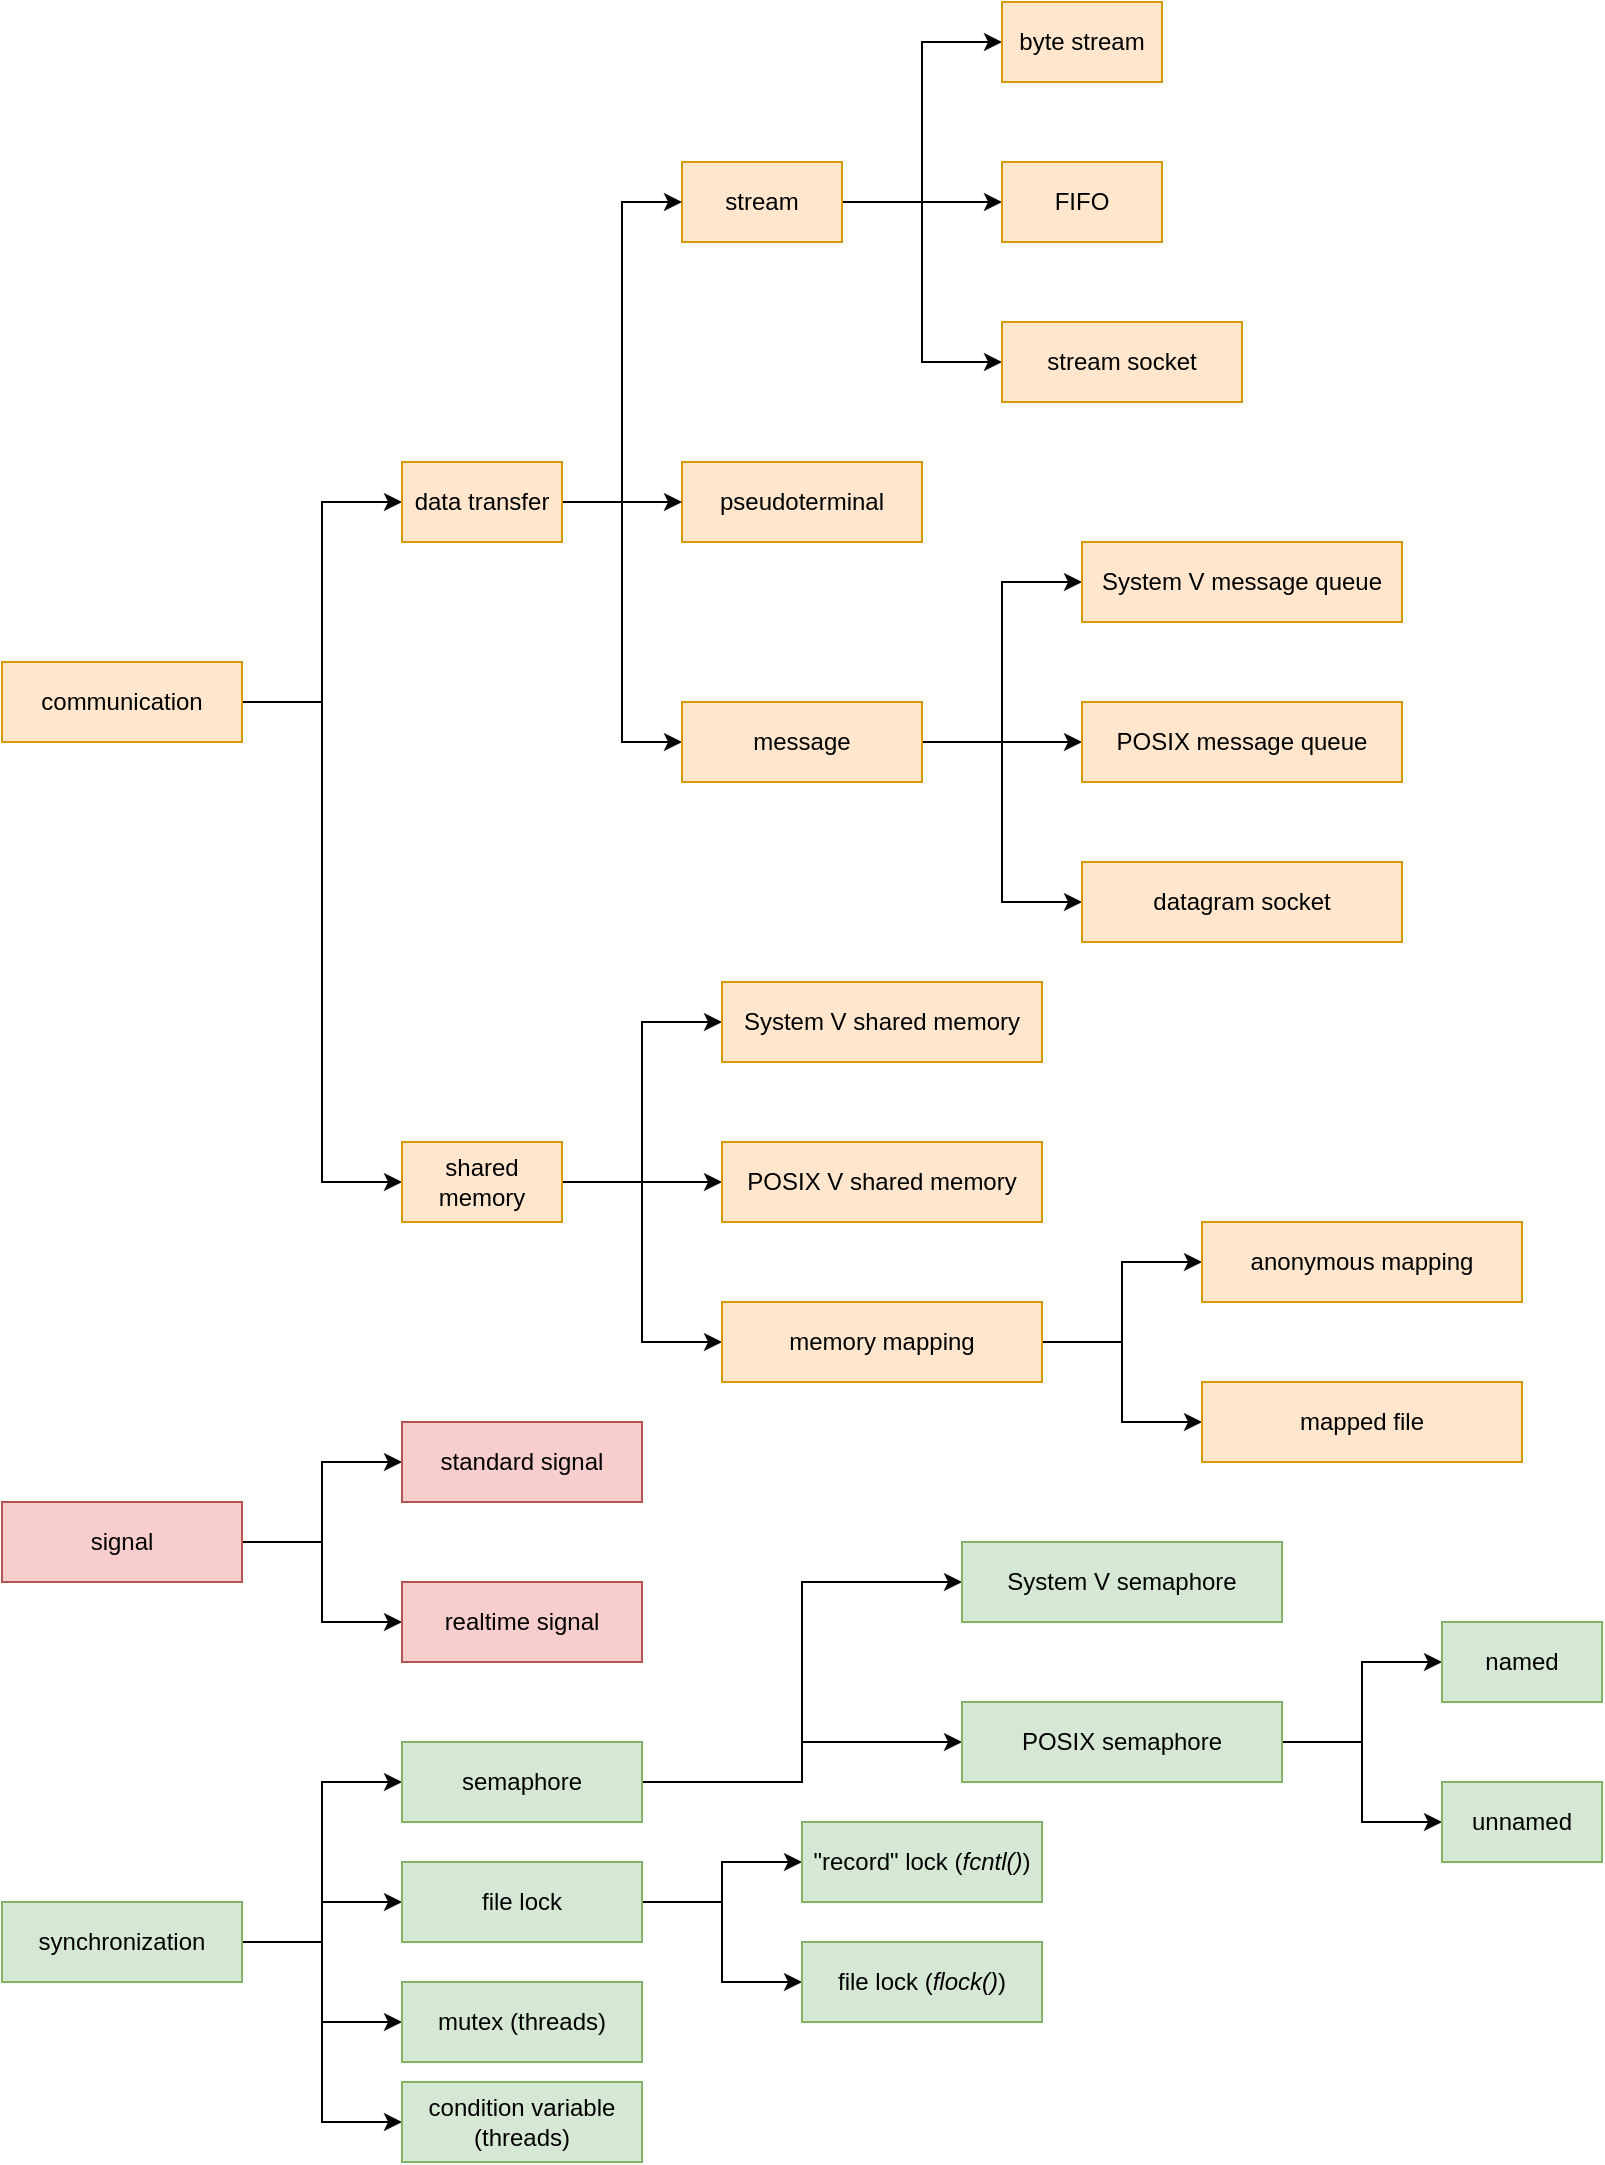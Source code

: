 <mxfile version="27.0.6">
  <diagram name="Page-1" id="MmfoblfOh-h7dYT1TMJk">
    <mxGraphModel dx="1356" dy="763" grid="1" gridSize="10" guides="1" tooltips="1" connect="1" arrows="1" fold="1" page="1" pageScale="1" pageWidth="850" pageHeight="1100" math="0" shadow="0">
      <root>
        <mxCell id="0" />
        <mxCell id="1" parent="0" />
        <mxCell id="2CDFwbdBvGOZ2KRDTeqm-11" style="edgeStyle=orthogonalEdgeStyle;rounded=0;orthogonalLoop=1;jettySize=auto;html=1;exitX=1;exitY=0.5;exitDx=0;exitDy=0;entryX=0;entryY=0.5;entryDx=0;entryDy=0;" parent="1" source="2CDFwbdBvGOZ2KRDTeqm-23" target="2CDFwbdBvGOZ2KRDTeqm-10" edge="1">
          <mxGeometry relative="1" as="geometry">
            <Array as="points">
              <mxPoint x="350" y="260" />
              <mxPoint x="350" y="380" />
            </Array>
          </mxGeometry>
        </mxCell>
        <mxCell id="2CDFwbdBvGOZ2KRDTeqm-26" style="edgeStyle=orthogonalEdgeStyle;rounded=0;orthogonalLoop=1;jettySize=auto;html=1;exitX=1;exitY=0.5;exitDx=0;exitDy=0;entryX=0;entryY=0.5;entryDx=0;entryDy=0;" parent="1" source="2CDFwbdBvGOZ2KRDTeqm-1" target="2CDFwbdBvGOZ2KRDTeqm-23" edge="1">
          <mxGeometry relative="1" as="geometry" />
        </mxCell>
        <mxCell id="2CDFwbdBvGOZ2KRDTeqm-28" style="edgeStyle=orthogonalEdgeStyle;rounded=0;orthogonalLoop=1;jettySize=auto;html=1;exitX=1;exitY=0.5;exitDx=0;exitDy=0;entryX=0;entryY=0.5;entryDx=0;entryDy=0;" parent="1" source="2CDFwbdBvGOZ2KRDTeqm-1" target="2CDFwbdBvGOZ2KRDTeqm-27" edge="1">
          <mxGeometry relative="1" as="geometry" />
        </mxCell>
        <mxCell id="2CDFwbdBvGOZ2KRDTeqm-1" value="communication" style="rounded=0;whiteSpace=wrap;html=1;fillColor=#ffe6cc;strokeColor=#d79b00;" parent="1" vertex="1">
          <mxGeometry x="40" y="340" width="120" height="40" as="geometry" />
        </mxCell>
        <mxCell id="2CDFwbdBvGOZ2KRDTeqm-7" style="edgeStyle=orthogonalEdgeStyle;rounded=0;orthogonalLoop=1;jettySize=auto;html=1;exitX=1;exitY=0.5;exitDx=0;exitDy=0;entryX=0;entryY=0.5;entryDx=0;entryDy=0;" parent="1" source="2CDFwbdBvGOZ2KRDTeqm-2" target="2CDFwbdBvGOZ2KRDTeqm-4" edge="1">
          <mxGeometry relative="1" as="geometry" />
        </mxCell>
        <mxCell id="2CDFwbdBvGOZ2KRDTeqm-13" style="edgeStyle=orthogonalEdgeStyle;rounded=0;orthogonalLoop=1;jettySize=auto;html=1;exitX=1;exitY=0.5;exitDx=0;exitDy=0;entryX=0;entryY=0.5;entryDx=0;entryDy=0;" parent="1" source="2CDFwbdBvGOZ2KRDTeqm-2" target="2CDFwbdBvGOZ2KRDTeqm-12" edge="1">
          <mxGeometry relative="1" as="geometry" />
        </mxCell>
        <mxCell id="2CDFwbdBvGOZ2KRDTeqm-16" style="edgeStyle=orthogonalEdgeStyle;rounded=0;orthogonalLoop=1;jettySize=auto;html=1;exitX=1;exitY=0.5;exitDx=0;exitDy=0;entryX=0;entryY=0.5;entryDx=0;entryDy=0;" parent="1" source="2CDFwbdBvGOZ2KRDTeqm-2" target="2CDFwbdBvGOZ2KRDTeqm-15" edge="1">
          <mxGeometry relative="1" as="geometry" />
        </mxCell>
        <mxCell id="2CDFwbdBvGOZ2KRDTeqm-2" value="stream" style="rounded=0;whiteSpace=wrap;html=1;fillColor=#ffe6cc;strokeColor=#d79b00;" parent="1" vertex="1">
          <mxGeometry x="380" y="90" width="80" height="40" as="geometry" />
        </mxCell>
        <mxCell id="2CDFwbdBvGOZ2KRDTeqm-4" value="byte stream" style="rounded=0;whiteSpace=wrap;html=1;fillColor=#ffe6cc;strokeColor=#d79b00;" parent="1" vertex="1">
          <mxGeometry x="540" y="10" width="80" height="40" as="geometry" />
        </mxCell>
        <mxCell id="2CDFwbdBvGOZ2KRDTeqm-8" value="pseudoterminal" style="rounded=0;whiteSpace=wrap;html=1;fillColor=#ffe6cc;strokeColor=#d79b00;" parent="1" vertex="1">
          <mxGeometry x="380" y="240" width="120" height="40" as="geometry" />
        </mxCell>
        <mxCell id="2CDFwbdBvGOZ2KRDTeqm-18" style="edgeStyle=orthogonalEdgeStyle;rounded=0;orthogonalLoop=1;jettySize=auto;html=1;exitX=1;exitY=0.5;exitDx=0;exitDy=0;entryX=0;entryY=0.5;entryDx=0;entryDy=0;" parent="1" source="2CDFwbdBvGOZ2KRDTeqm-10" target="2CDFwbdBvGOZ2KRDTeqm-17" edge="1">
          <mxGeometry relative="1" as="geometry" />
        </mxCell>
        <mxCell id="2CDFwbdBvGOZ2KRDTeqm-20" style="edgeStyle=orthogonalEdgeStyle;rounded=0;orthogonalLoop=1;jettySize=auto;html=1;exitX=1;exitY=0.5;exitDx=0;exitDy=0;entryX=0;entryY=0.5;entryDx=0;entryDy=0;" parent="1" source="2CDFwbdBvGOZ2KRDTeqm-10" target="2CDFwbdBvGOZ2KRDTeqm-19" edge="1">
          <mxGeometry relative="1" as="geometry" />
        </mxCell>
        <mxCell id="2CDFwbdBvGOZ2KRDTeqm-22" style="edgeStyle=orthogonalEdgeStyle;rounded=0;orthogonalLoop=1;jettySize=auto;html=1;exitX=1;exitY=0.5;exitDx=0;exitDy=0;entryX=0;entryY=0.5;entryDx=0;entryDy=0;" parent="1" source="2CDFwbdBvGOZ2KRDTeqm-10" target="2CDFwbdBvGOZ2KRDTeqm-21" edge="1">
          <mxGeometry relative="1" as="geometry" />
        </mxCell>
        <mxCell id="2CDFwbdBvGOZ2KRDTeqm-10" value="message" style="rounded=0;whiteSpace=wrap;html=1;fillColor=#ffe6cc;strokeColor=#d79b00;" parent="1" vertex="1">
          <mxGeometry x="380" y="360" width="120" height="40" as="geometry" />
        </mxCell>
        <mxCell id="2CDFwbdBvGOZ2KRDTeqm-12" value="FIFO" style="rounded=0;whiteSpace=wrap;html=1;fillColor=#ffe6cc;strokeColor=#d79b00;" parent="1" vertex="1">
          <mxGeometry x="540" y="90" width="80" height="40" as="geometry" />
        </mxCell>
        <mxCell id="2CDFwbdBvGOZ2KRDTeqm-15" value="stream socket" style="rounded=0;whiteSpace=wrap;html=1;fillColor=#ffe6cc;strokeColor=#d79b00;" parent="1" vertex="1">
          <mxGeometry x="540" y="170" width="120" height="40" as="geometry" />
        </mxCell>
        <mxCell id="2CDFwbdBvGOZ2KRDTeqm-17" value="System V message queue" style="rounded=0;whiteSpace=wrap;html=1;fillColor=#ffe6cc;strokeColor=#d79b00;" parent="1" vertex="1">
          <mxGeometry x="580" y="280" width="160" height="40" as="geometry" />
        </mxCell>
        <mxCell id="2CDFwbdBvGOZ2KRDTeqm-19" value="POSIX message queue" style="rounded=0;whiteSpace=wrap;html=1;fillColor=#ffe6cc;strokeColor=#d79b00;" parent="1" vertex="1">
          <mxGeometry x="580" y="360" width="160" height="40" as="geometry" />
        </mxCell>
        <mxCell id="2CDFwbdBvGOZ2KRDTeqm-21" value="datagram socket" style="rounded=0;whiteSpace=wrap;html=1;fillColor=#ffe6cc;strokeColor=#d79b00;" parent="1" vertex="1">
          <mxGeometry x="580" y="440" width="160" height="40" as="geometry" />
        </mxCell>
        <mxCell id="2CDFwbdBvGOZ2KRDTeqm-24" style="edgeStyle=orthogonalEdgeStyle;rounded=0;orthogonalLoop=1;jettySize=auto;html=1;exitX=1;exitY=0.5;exitDx=0;exitDy=0;entryX=0;entryY=0.5;entryDx=0;entryDy=0;" parent="1" source="2CDFwbdBvGOZ2KRDTeqm-23" target="2CDFwbdBvGOZ2KRDTeqm-2" edge="1">
          <mxGeometry relative="1" as="geometry" />
        </mxCell>
        <mxCell id="2CDFwbdBvGOZ2KRDTeqm-25" style="edgeStyle=orthogonalEdgeStyle;rounded=0;orthogonalLoop=1;jettySize=auto;html=1;exitX=1;exitY=0.5;exitDx=0;exitDy=0;entryX=0;entryY=0.5;entryDx=0;entryDy=0;" parent="1" source="2CDFwbdBvGOZ2KRDTeqm-23" target="2CDFwbdBvGOZ2KRDTeqm-8" edge="1">
          <mxGeometry relative="1" as="geometry" />
        </mxCell>
        <mxCell id="2CDFwbdBvGOZ2KRDTeqm-23" value="data transfer" style="rounded=0;whiteSpace=wrap;html=1;fillColor=#ffe6cc;strokeColor=#d79b00;" parent="1" vertex="1">
          <mxGeometry x="240" y="240" width="80" height="40" as="geometry" />
        </mxCell>
        <mxCell id="2CDFwbdBvGOZ2KRDTeqm-30" style="edgeStyle=orthogonalEdgeStyle;rounded=0;orthogonalLoop=1;jettySize=auto;html=1;exitX=1;exitY=0.5;exitDx=0;exitDy=0;entryX=0;entryY=0.5;entryDx=0;entryDy=0;" parent="1" source="2CDFwbdBvGOZ2KRDTeqm-27" target="2CDFwbdBvGOZ2KRDTeqm-29" edge="1">
          <mxGeometry relative="1" as="geometry" />
        </mxCell>
        <mxCell id="2CDFwbdBvGOZ2KRDTeqm-32" style="edgeStyle=orthogonalEdgeStyle;rounded=0;orthogonalLoop=1;jettySize=auto;html=1;exitX=1;exitY=0.5;exitDx=0;exitDy=0;entryX=0;entryY=0.5;entryDx=0;entryDy=0;" parent="1" source="2CDFwbdBvGOZ2KRDTeqm-27" target="2CDFwbdBvGOZ2KRDTeqm-31" edge="1">
          <mxGeometry relative="1" as="geometry" />
        </mxCell>
        <mxCell id="2CDFwbdBvGOZ2KRDTeqm-34" style="edgeStyle=orthogonalEdgeStyle;rounded=0;orthogonalLoop=1;jettySize=auto;html=1;exitX=1;exitY=0.5;exitDx=0;exitDy=0;entryX=0;entryY=0.5;entryDx=0;entryDy=0;" parent="1" source="2CDFwbdBvGOZ2KRDTeqm-27" target="2CDFwbdBvGOZ2KRDTeqm-33" edge="1">
          <mxGeometry relative="1" as="geometry" />
        </mxCell>
        <mxCell id="2CDFwbdBvGOZ2KRDTeqm-27" value="shared memory" style="rounded=0;whiteSpace=wrap;html=1;fillColor=#ffe6cc;strokeColor=#d79b00;" parent="1" vertex="1">
          <mxGeometry x="240" y="580" width="80" height="40" as="geometry" />
        </mxCell>
        <mxCell id="2CDFwbdBvGOZ2KRDTeqm-29" value="System V shared memory" style="rounded=0;whiteSpace=wrap;html=1;fillColor=#ffe6cc;strokeColor=#d79b00;" parent="1" vertex="1">
          <mxGeometry x="400" y="500" width="160" height="40" as="geometry" />
        </mxCell>
        <mxCell id="2CDFwbdBvGOZ2KRDTeqm-31" value="POSIX V shared memory" style="rounded=0;whiteSpace=wrap;html=1;fillColor=#ffe6cc;strokeColor=#d79b00;" parent="1" vertex="1">
          <mxGeometry x="400" y="580" width="160" height="40" as="geometry" />
        </mxCell>
        <mxCell id="2CDFwbdBvGOZ2KRDTeqm-37" style="edgeStyle=orthogonalEdgeStyle;rounded=0;orthogonalLoop=1;jettySize=auto;html=1;exitX=1;exitY=0.5;exitDx=0;exitDy=0;entryX=0;entryY=0.5;entryDx=0;entryDy=0;" parent="1" source="2CDFwbdBvGOZ2KRDTeqm-33" target="2CDFwbdBvGOZ2KRDTeqm-35" edge="1">
          <mxGeometry relative="1" as="geometry" />
        </mxCell>
        <mxCell id="2CDFwbdBvGOZ2KRDTeqm-38" style="edgeStyle=orthogonalEdgeStyle;rounded=0;orthogonalLoop=1;jettySize=auto;html=1;exitX=1;exitY=0.5;exitDx=0;exitDy=0;entryX=0;entryY=0.5;entryDx=0;entryDy=0;" parent="1" source="2CDFwbdBvGOZ2KRDTeqm-33" target="2CDFwbdBvGOZ2KRDTeqm-36" edge="1">
          <mxGeometry relative="1" as="geometry" />
        </mxCell>
        <mxCell id="2CDFwbdBvGOZ2KRDTeqm-33" value="memory mapping" style="rounded=0;whiteSpace=wrap;html=1;fillColor=#ffe6cc;strokeColor=#d79b00;" parent="1" vertex="1">
          <mxGeometry x="400" y="660" width="160" height="40" as="geometry" />
        </mxCell>
        <mxCell id="2CDFwbdBvGOZ2KRDTeqm-35" value="anonymous mapping" style="rounded=0;whiteSpace=wrap;html=1;fillColor=#ffe6cc;strokeColor=#d79b00;" parent="1" vertex="1">
          <mxGeometry x="640" y="620" width="160" height="40" as="geometry" />
        </mxCell>
        <mxCell id="2CDFwbdBvGOZ2KRDTeqm-36" value="mapped file" style="rounded=0;whiteSpace=wrap;html=1;fillColor=#ffe6cc;strokeColor=#d79b00;" parent="1" vertex="1">
          <mxGeometry x="640" y="700" width="160" height="40" as="geometry" />
        </mxCell>
        <mxCell id="2CDFwbdBvGOZ2KRDTeqm-41" style="edgeStyle=orthogonalEdgeStyle;rounded=0;orthogonalLoop=1;jettySize=auto;html=1;exitX=1;exitY=0.5;exitDx=0;exitDy=0;entryX=0;entryY=0.5;entryDx=0;entryDy=0;" parent="1" source="2CDFwbdBvGOZ2KRDTeqm-39" target="2CDFwbdBvGOZ2KRDTeqm-40" edge="1">
          <mxGeometry relative="1" as="geometry" />
        </mxCell>
        <mxCell id="2CDFwbdBvGOZ2KRDTeqm-43" style="edgeStyle=orthogonalEdgeStyle;rounded=0;orthogonalLoop=1;jettySize=auto;html=1;exitX=1;exitY=0.5;exitDx=0;exitDy=0;entryX=0;entryY=0.5;entryDx=0;entryDy=0;" parent="1" source="2CDFwbdBvGOZ2KRDTeqm-39" target="2CDFwbdBvGOZ2KRDTeqm-42" edge="1">
          <mxGeometry relative="1" as="geometry" />
        </mxCell>
        <mxCell id="2CDFwbdBvGOZ2KRDTeqm-39" value="signal" style="rounded=0;whiteSpace=wrap;html=1;fillColor=#f8cecc;strokeColor=#b85450;" parent="1" vertex="1">
          <mxGeometry x="40" y="760" width="120" height="40" as="geometry" />
        </mxCell>
        <mxCell id="2CDFwbdBvGOZ2KRDTeqm-40" value="standard signal" style="rounded=0;whiteSpace=wrap;html=1;fillColor=#f8cecc;strokeColor=#b85450;" parent="1" vertex="1">
          <mxGeometry x="240" y="720" width="120" height="40" as="geometry" />
        </mxCell>
        <mxCell id="2CDFwbdBvGOZ2KRDTeqm-42" value="realtime signal" style="rounded=0;whiteSpace=wrap;html=1;fillColor=#f8cecc;strokeColor=#b85450;" parent="1" vertex="1">
          <mxGeometry x="240" y="800" width="120" height="40" as="geometry" />
        </mxCell>
        <mxCell id="2CDFwbdBvGOZ2KRDTeqm-46" style="edgeStyle=orthogonalEdgeStyle;rounded=0;orthogonalLoop=1;jettySize=auto;html=1;exitX=1;exitY=0.5;exitDx=0;exitDy=0;entryX=0;entryY=0.5;entryDx=0;entryDy=0;" parent="1" source="2CDFwbdBvGOZ2KRDTeqm-44" target="2CDFwbdBvGOZ2KRDTeqm-45" edge="1">
          <mxGeometry relative="1" as="geometry" />
        </mxCell>
        <mxCell id="2CDFwbdBvGOZ2KRDTeqm-56" style="edgeStyle=orthogonalEdgeStyle;rounded=0;orthogonalLoop=1;jettySize=auto;html=1;exitX=1;exitY=0.5;exitDx=0;exitDy=0;entryX=0;entryY=0.5;entryDx=0;entryDy=0;" parent="1" source="2CDFwbdBvGOZ2KRDTeqm-44" target="2CDFwbdBvGOZ2KRDTeqm-55" edge="1">
          <mxGeometry relative="1" as="geometry" />
        </mxCell>
        <mxCell id="2CDFwbdBvGOZ2KRDTeqm-63" style="edgeStyle=orthogonalEdgeStyle;rounded=0;orthogonalLoop=1;jettySize=auto;html=1;exitX=1;exitY=0.5;exitDx=0;exitDy=0;entryX=0;entryY=0.5;entryDx=0;entryDy=0;" parent="1" source="2CDFwbdBvGOZ2KRDTeqm-44" target="2CDFwbdBvGOZ2KRDTeqm-60" edge="1">
          <mxGeometry relative="1" as="geometry" />
        </mxCell>
        <mxCell id="2CDFwbdBvGOZ2KRDTeqm-64" style="edgeStyle=orthogonalEdgeStyle;rounded=0;orthogonalLoop=1;jettySize=auto;html=1;exitX=1;exitY=0.5;exitDx=0;exitDy=0;entryX=0;entryY=0.5;entryDx=0;entryDy=0;" parent="1" source="2CDFwbdBvGOZ2KRDTeqm-44" target="2CDFwbdBvGOZ2KRDTeqm-62" edge="1">
          <mxGeometry relative="1" as="geometry" />
        </mxCell>
        <mxCell id="2CDFwbdBvGOZ2KRDTeqm-44" value="synchronization" style="rounded=0;whiteSpace=wrap;html=1;fillColor=#d5e8d4;strokeColor=#82b366;" parent="1" vertex="1">
          <mxGeometry x="40" y="960" width="120" height="40" as="geometry" />
        </mxCell>
        <mxCell id="2CDFwbdBvGOZ2KRDTeqm-48" style="edgeStyle=orthogonalEdgeStyle;rounded=0;orthogonalLoop=1;jettySize=auto;html=1;exitX=1;exitY=0.5;exitDx=0;exitDy=0;entryX=0;entryY=0.5;entryDx=0;entryDy=0;" parent="1" source="2CDFwbdBvGOZ2KRDTeqm-45" target="2CDFwbdBvGOZ2KRDTeqm-47" edge="1">
          <mxGeometry relative="1" as="geometry" />
        </mxCell>
        <mxCell id="2CDFwbdBvGOZ2KRDTeqm-50" style="edgeStyle=orthogonalEdgeStyle;rounded=0;orthogonalLoop=1;jettySize=auto;html=1;exitX=1;exitY=0.5;exitDx=0;exitDy=0;entryX=0;entryY=0.5;entryDx=0;entryDy=0;" parent="1" source="2CDFwbdBvGOZ2KRDTeqm-45" target="2CDFwbdBvGOZ2KRDTeqm-49" edge="1">
          <mxGeometry relative="1" as="geometry" />
        </mxCell>
        <mxCell id="2CDFwbdBvGOZ2KRDTeqm-45" value="semaphore" style="rounded=0;whiteSpace=wrap;html=1;fillColor=#d5e8d4;strokeColor=#82b366;" parent="1" vertex="1">
          <mxGeometry x="240" y="880" width="120" height="40" as="geometry" />
        </mxCell>
        <mxCell id="2CDFwbdBvGOZ2KRDTeqm-47" value="System V semaphore" style="rounded=0;whiteSpace=wrap;html=1;fillColor=#d5e8d4;strokeColor=#82b366;" parent="1" vertex="1">
          <mxGeometry x="520" y="780" width="160" height="40" as="geometry" />
        </mxCell>
        <mxCell id="2CDFwbdBvGOZ2KRDTeqm-53" style="edgeStyle=orthogonalEdgeStyle;rounded=0;orthogonalLoop=1;jettySize=auto;html=1;exitX=1;exitY=0.5;exitDx=0;exitDy=0;entryX=0;entryY=0.5;entryDx=0;entryDy=0;" parent="1" source="2CDFwbdBvGOZ2KRDTeqm-49" target="2CDFwbdBvGOZ2KRDTeqm-51" edge="1">
          <mxGeometry relative="1" as="geometry" />
        </mxCell>
        <mxCell id="2CDFwbdBvGOZ2KRDTeqm-54" style="edgeStyle=orthogonalEdgeStyle;rounded=0;orthogonalLoop=1;jettySize=auto;html=1;exitX=1;exitY=0.5;exitDx=0;exitDy=0;entryX=0;entryY=0.5;entryDx=0;entryDy=0;" parent="1" source="2CDFwbdBvGOZ2KRDTeqm-49" target="2CDFwbdBvGOZ2KRDTeqm-52" edge="1">
          <mxGeometry relative="1" as="geometry" />
        </mxCell>
        <mxCell id="2CDFwbdBvGOZ2KRDTeqm-49" value="POSIX semaphore" style="rounded=0;whiteSpace=wrap;html=1;fillColor=#d5e8d4;strokeColor=#82b366;" parent="1" vertex="1">
          <mxGeometry x="520" y="860" width="160" height="40" as="geometry" />
        </mxCell>
        <mxCell id="2CDFwbdBvGOZ2KRDTeqm-51" value="named" style="rounded=0;whiteSpace=wrap;html=1;fillColor=#d5e8d4;strokeColor=#82b366;" parent="1" vertex="1">
          <mxGeometry x="760" y="820" width="80" height="40" as="geometry" />
        </mxCell>
        <mxCell id="2CDFwbdBvGOZ2KRDTeqm-52" value="unnamed" style="rounded=0;whiteSpace=wrap;html=1;fillColor=#d5e8d4;strokeColor=#82b366;" parent="1" vertex="1">
          <mxGeometry x="760" y="900" width="80" height="40" as="geometry" />
        </mxCell>
        <mxCell id="2CDFwbdBvGOZ2KRDTeqm-58" style="edgeStyle=orthogonalEdgeStyle;rounded=0;orthogonalLoop=1;jettySize=auto;html=1;exitX=1;exitY=0.5;exitDx=0;exitDy=0;entryX=0;entryY=0.5;entryDx=0;entryDy=0;" parent="1" source="2CDFwbdBvGOZ2KRDTeqm-55" target="2CDFwbdBvGOZ2KRDTeqm-57" edge="1">
          <mxGeometry relative="1" as="geometry" />
        </mxCell>
        <mxCell id="2CDFwbdBvGOZ2KRDTeqm-61" style="edgeStyle=orthogonalEdgeStyle;rounded=0;orthogonalLoop=1;jettySize=auto;html=1;exitX=1;exitY=0.5;exitDx=0;exitDy=0;entryX=0;entryY=0.5;entryDx=0;entryDy=0;" parent="1" source="2CDFwbdBvGOZ2KRDTeqm-55" target="2CDFwbdBvGOZ2KRDTeqm-59" edge="1">
          <mxGeometry relative="1" as="geometry" />
        </mxCell>
        <mxCell id="2CDFwbdBvGOZ2KRDTeqm-55" value="file lock" style="rounded=0;whiteSpace=wrap;html=1;fillColor=#d5e8d4;strokeColor=#82b366;" parent="1" vertex="1">
          <mxGeometry x="240" y="940" width="120" height="40" as="geometry" />
        </mxCell>
        <mxCell id="2CDFwbdBvGOZ2KRDTeqm-57" value="&quot;record&quot; lock (&lt;i&gt;fcntl()&lt;/i&gt;)" style="rounded=0;whiteSpace=wrap;html=1;fillColor=#d5e8d4;strokeColor=#82b366;" parent="1" vertex="1">
          <mxGeometry x="440" y="920" width="120" height="40" as="geometry" />
        </mxCell>
        <mxCell id="2CDFwbdBvGOZ2KRDTeqm-59" value="file lock (&lt;i&gt;flock()&lt;/i&gt;)" style="rounded=0;whiteSpace=wrap;html=1;fillColor=#d5e8d4;strokeColor=#82b366;" parent="1" vertex="1">
          <mxGeometry x="440" y="980" width="120" height="40" as="geometry" />
        </mxCell>
        <mxCell id="2CDFwbdBvGOZ2KRDTeqm-60" value="mutex (threads)" style="rounded=0;whiteSpace=wrap;html=1;fillColor=#d5e8d4;strokeColor=#82b366;" parent="1" vertex="1">
          <mxGeometry x="240" y="1000" width="120" height="40" as="geometry" />
        </mxCell>
        <mxCell id="2CDFwbdBvGOZ2KRDTeqm-62" value="condition variable (threads)" style="rounded=0;whiteSpace=wrap;html=1;fillColor=#d5e8d4;strokeColor=#82b366;" parent="1" vertex="1">
          <mxGeometry x="240" y="1050" width="120" height="40" as="geometry" />
        </mxCell>
      </root>
    </mxGraphModel>
  </diagram>
</mxfile>
